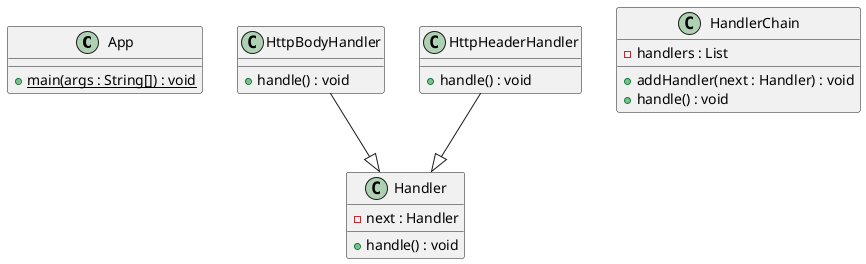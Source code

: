 @startuml

class App {
    + main(args : String[]) {static} : void
}

class Handler {
    - next : Handler
    + handle() : void
}

class HttpBodyHandler {
    + handle() : void
}

class HttpHeaderHandler {
    + handle() : void
}

class HandlerChain {
    - handlers : List
    + addHandler(next : Handler) : void
    + handle() : void
}

HttpHeaderHandler --|> Handler
HttpBodyHandler --|> Handler


@enduml